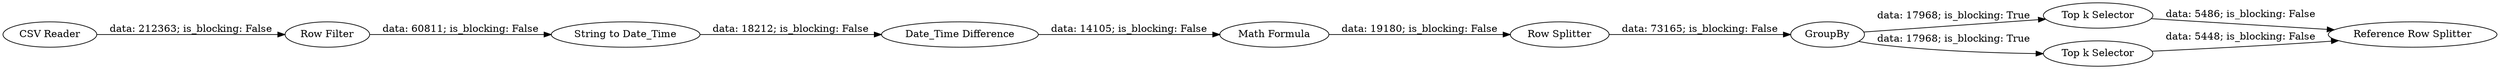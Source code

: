digraph {
	"-3604672176791567159_4" [label="Date_Time Difference"]
	"-3604672176791567159_3" [label="String to Date_Time"]
	"-3604672176791567159_6" [label="Math Formula"]
	"-3604672176791567159_1" [label="CSV Reader"]
	"-3604672176791567159_8" [label=GroupBy]
	"-3604672176791567159_5" [label="Row Filter"]
	"-3604672176791567159_7" [label="Row Splitter"]
	"-3604672176791567159_10" [label="Top k Selector"]
	"-3604672176791567159_11" [label="Reference Row Splitter"]
	"-3604672176791567159_9" [label="Top k Selector"]
	"-3604672176791567159_5" -> "-3604672176791567159_3" [label="data: 60811; is_blocking: False"]
	"-3604672176791567159_1" -> "-3604672176791567159_5" [label="data: 212363; is_blocking: False"]
	"-3604672176791567159_8" -> "-3604672176791567159_9" [label="data: 17968; is_blocking: True"]
	"-3604672176791567159_6" -> "-3604672176791567159_7" [label="data: 19180; is_blocking: False"]
	"-3604672176791567159_4" -> "-3604672176791567159_6" [label="data: 14105; is_blocking: False"]
	"-3604672176791567159_3" -> "-3604672176791567159_4" [label="data: 18212; is_blocking: False"]
	"-3604672176791567159_8" -> "-3604672176791567159_10" [label="data: 17968; is_blocking: True"]
	"-3604672176791567159_10" -> "-3604672176791567159_11" [label="data: 5486; is_blocking: False"]
	"-3604672176791567159_7" -> "-3604672176791567159_8" [label="data: 73165; is_blocking: False"]
	"-3604672176791567159_9" -> "-3604672176791567159_11" [label="data: 5448; is_blocking: False"]
	rankdir=LR
}
